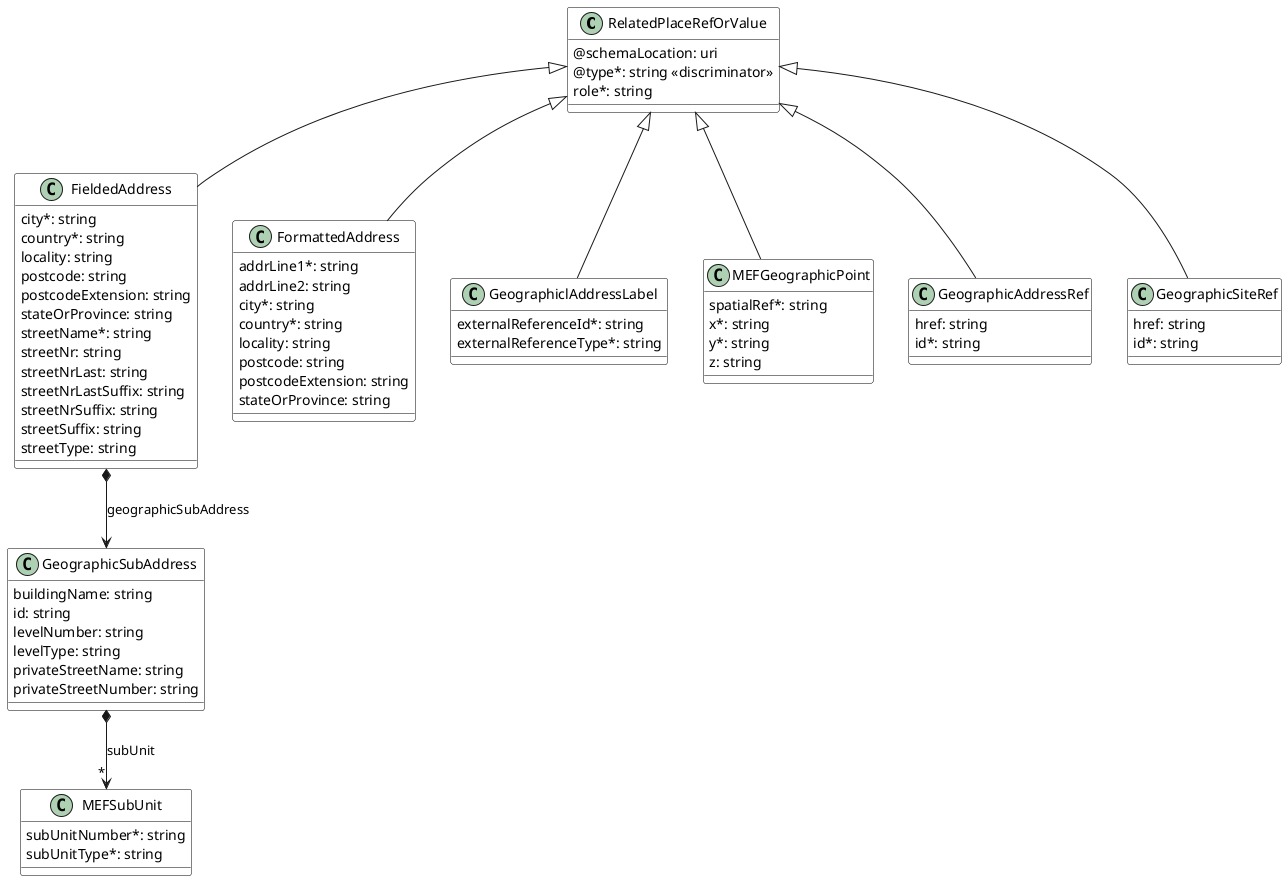 @startuml

skinparam {
    ClassBackgroundColor White
    ClassBorderColor Black
}

class RelatedPlaceRefOrValue {

    @schemaLocation: uri
    @type*: string <<discriminator>>
    role*: string
}

class FieldedAddress {

    city*: string
    country*: string
    locality: string
    postcode: string
    postcodeExtension: string
    stateOrProvince: string
    streetName*: string
    streetNr: string
    streetNrLast: string
    streetNrLastSuffix: string
    streetNrSuffix: string
    streetSuffix: string
    streetType: string
}
RelatedPlaceRefOrValue <|-- FieldedAddress

FieldedAddress *--> GeographicSubAddress : geographicSubAddress


class FormattedAddress {

    addrLine1*: string
    addrLine2: string
    city*: string
    country*: string
    locality: string
    postcode: string
    postcodeExtension: string
    stateOrProvince: string
}
RelatedPlaceRefOrValue <|-- FormattedAddress



class GeographicSubAddress {

    buildingName: string
    id: string
    levelNumber: string
    levelType: string
    privateStreetName: string
    privateStreetNumber: string
}

GeographicSubAddress *-->"*" MEFSubUnit : subUnit


class GeographiclAddressLabel {

    externalReferenceId*: string
    externalReferenceType*: string
}
RelatedPlaceRefOrValue <|-- GeographiclAddressLabel


class MEFGeographicPoint {

    spatialRef*: string 
    x*: string 
    y*: string 
    z: string 
}
RelatedPlaceRefOrValue <|-- MEFGeographicPoint


class MEFSubUnit {

    subUnitNumber*: string
    subUnitType*: string
}



class GeographicAddressRef  {

    href: string 
    id*: string 
}
RelatedPlaceRefOrValue <|-- GeographicAddressRef 

class GeographicSiteRef  {

    href: string 
    id*: string 
}
RelatedPlaceRefOrValue <|-- GeographicSiteRef 


@enduml
